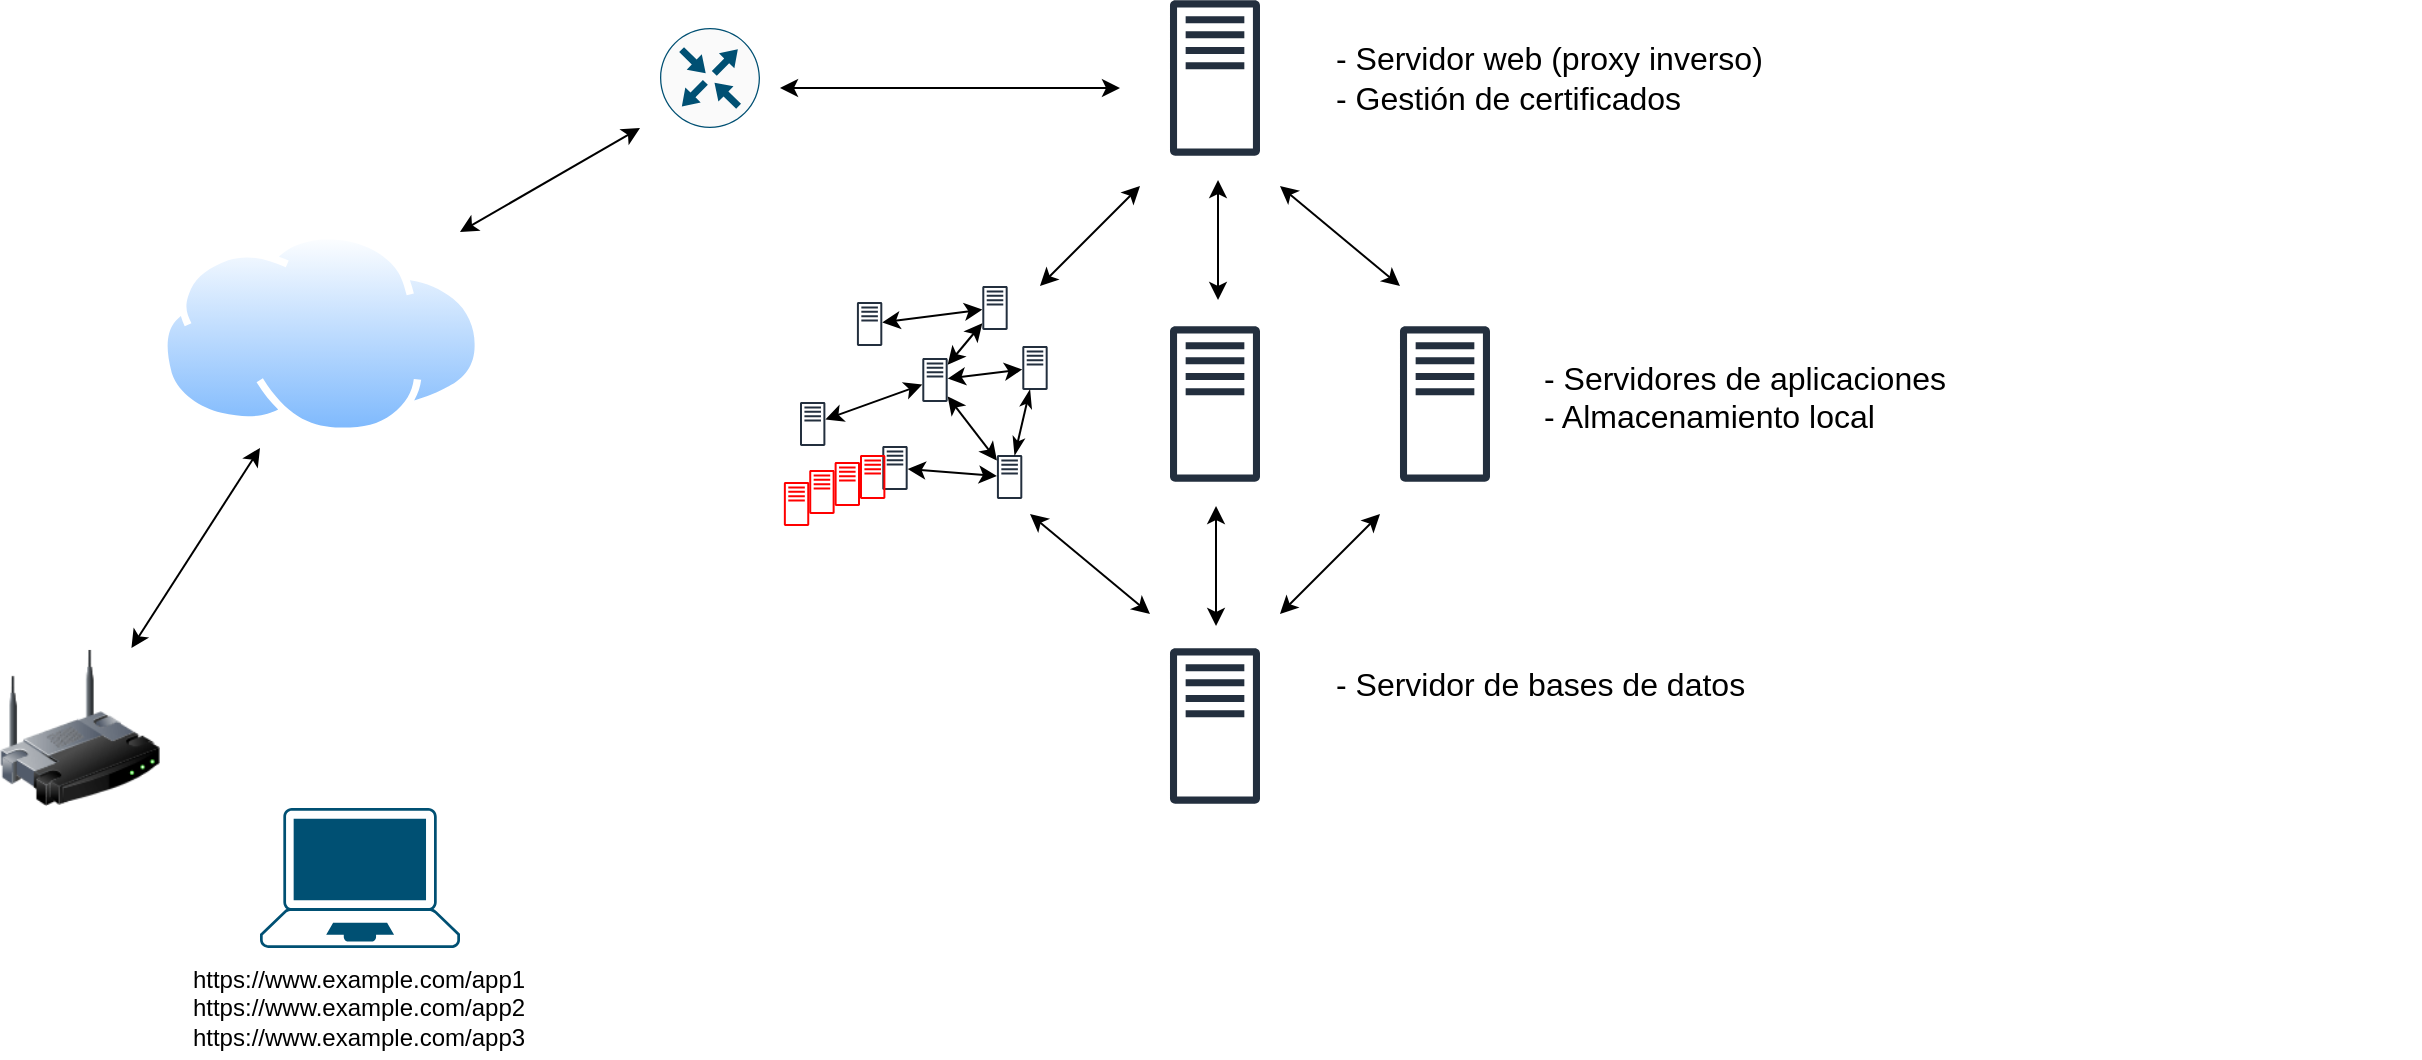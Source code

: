 <mxfile version="14.4.8" type="device"><diagram id="_iw5FYlWE8W93IZhSCup" name="Page-1"><mxGraphModel dx="1646" dy="1011" grid="1" gridSize="10" guides="1" tooltips="1" connect="1" arrows="1" fold="1" page="1" pageScale="1" pageWidth="1169" pageHeight="827" math="0" shadow="0"><root><mxCell id="0"/><mxCell id="1" parent="0"/><mxCell id="tMcyOFPm4zsBHrR0b8Am-1" value="" style="aspect=fixed;perimeter=ellipsePerimeter;html=1;align=center;shadow=0;dashed=0;spacingTop=3;image;image=img/lib/active_directory/internet_cloud.svg;" parent="1" vertex="1"><mxGeometry x="130" y="273" width="161.11" height="101.5" as="geometry"/></mxCell><mxCell id="tMcyOFPm4zsBHrR0b8Am-2" value="" style="points=[[0.13,0.02,0],[0.5,0,0],[0.87,0.02,0],[0.885,0.4,0],[0.985,0.985,0],[0.5,1,0],[0.015,0.985,0],[0.115,0.4,0]];verticalLabelPosition=bottom;html=1;verticalAlign=top;aspect=fixed;align=center;pointerEvents=1;shape=mxgraph.cisco19.laptop;fillColor=#005073;strokeColor=none;" parent="1" vertex="1"><mxGeometry x="179.995" y="561" width="100" height="70" as="geometry"/></mxCell><mxCell id="tMcyOFPm4zsBHrR0b8Am-3" value="" style="outlineConnect=0;fontColor=#232F3E;gradientColor=none;fillColor=#232F3E;strokeColor=none;dashed=0;verticalLabelPosition=bottom;verticalAlign=top;align=center;html=1;fontSize=12;fontStyle=0;aspect=fixed;pointerEvents=1;shape=mxgraph.aws4.traditional_server;" parent="1" vertex="1"><mxGeometry x="634.995" y="157" width="45" height="78" as="geometry"/></mxCell><mxCell id="tMcyOFPm4zsBHrR0b8Am-4" value="" style="endArrow=classic;startArrow=classic;html=1;" parent="1" source="tMcyOFPm4zsBHrR0b8Am-9" edge="1"><mxGeometry width="50" height="50" relative="1" as="geometry"><mxPoint x="180" y="451" as="sourcePoint"/><mxPoint x="180" y="381" as="targetPoint"/></mxGeometry></mxCell><mxCell id="tMcyOFPm4zsBHrR0b8Am-6" value="" style="endArrow=classic;startArrow=classic;html=1;" parent="1" edge="1"><mxGeometry width="50" height="50" relative="1" as="geometry"><mxPoint x="279.99" y="273" as="sourcePoint"/><mxPoint x="370" y="221" as="targetPoint"/></mxGeometry></mxCell><mxCell id="tMcyOFPm4zsBHrR0b8Am-7" value="&lt;div&gt;https://www.example.com/app1&lt;/div&gt;&lt;div&gt;https://www.example.com/app2&lt;/div&gt;&lt;div&gt;https://www.example.com/app3&lt;br&gt;&lt;/div&gt;" style="text;html=1;resizable=0;autosize=1;align=center;verticalAlign=middle;points=[];fillColor=none;strokeColor=none;rounded=0;" parent="1" vertex="1"><mxGeometry x="124" y="636" width="210" height="50" as="geometry"/></mxCell><mxCell id="tMcyOFPm4zsBHrR0b8Am-8" value="" style="points=[[0.5,0,0],[1,0.5,0],[0.5,1,0],[0,0.5,0],[0.145,0.145,0],[0.856,0.145,0],[0.855,0.856,0],[0.145,0.855,0]];verticalLabelPosition=bottom;html=1;verticalAlign=top;aspect=fixed;align=center;pointerEvents=1;shape=mxgraph.cisco19.rect;prIcon=router;fillColor=#FAFAFA;strokeColor=#005073;" parent="1" vertex="1"><mxGeometry x="380" y="171" width="50" height="50" as="geometry"/></mxCell><mxCell id="tMcyOFPm4zsBHrR0b8Am-9" value="" style="image;html=1;image=img/lib/clip_art/networking/Wireless_Router_128x128.png" parent="1" vertex="1"><mxGeometry x="50" y="481" width="80" height="80" as="geometry"/></mxCell><mxCell id="tMcyOFPm4zsBHrR0b8Am-16" value="" style="endArrow=classic;startArrow=classic;html=1;" parent="1" edge="1"><mxGeometry width="50" height="50" relative="1" as="geometry"><mxPoint x="440" y="201" as="sourcePoint"/><mxPoint x="610" y="201" as="targetPoint"/></mxGeometry></mxCell><mxCell id="tMcyOFPm4zsBHrR0b8Am-17" value="&lt;div style=&quot;font-size: 16px&quot;&gt;&lt;font style=&quot;font-size: 16px&quot;&gt;- Servidor web (proxy inverso)&lt;br&gt;&lt;/font&gt;&lt;/div&gt;&lt;div style=&quot;font-size: 16px&quot;&gt;&lt;font style=&quot;font-size: 16px&quot;&gt;- Gestión de certificados&lt;br&gt;&lt;/font&gt;&lt;/div&gt;" style="text;html=1;resizable=0;autosize=1;align=left;verticalAlign=middle;points=[];fillColor=none;strokeColor=none;rounded=0;" parent="1" vertex="1"><mxGeometry x="716" y="181" width="260" height="30" as="geometry"/></mxCell><mxCell id="tMcyOFPm4zsBHrR0b8Am-20" value="" style="outlineConnect=0;fontColor=#232F3E;gradientColor=none;fillColor=#232F3E;strokeColor=none;dashed=0;verticalLabelPosition=bottom;verticalAlign=top;align=center;html=1;fontSize=12;fontStyle=0;aspect=fixed;pointerEvents=1;shape=mxgraph.aws4.traditional_server;" parent="1" vertex="1"><mxGeometry x="634.995" y="481" width="45" height="78" as="geometry"/></mxCell><mxCell id="tMcyOFPm4zsBHrR0b8Am-21" value="&lt;div style=&quot;font-size: 16px&quot;&gt;&lt;font style=&quot;font-size: 16px&quot;&gt;- Servidor de bases de datos&lt;/font&gt;&lt;/div&gt;" style="text;whiteSpace=wrap;html=1;" parent="1" vertex="1"><mxGeometry x="716" y="483" width="260" height="30" as="geometry"/></mxCell><mxCell id="tMcyOFPm4zsBHrR0b8Am-22" value="" style="endArrow=classic;startArrow=classic;html=1;" parent="1" edge="1"><mxGeometry width="50" height="50" relative="1" as="geometry"><mxPoint x="659.01" y="307" as="sourcePoint"/><mxPoint x="659.01" y="247" as="targetPoint"/></mxGeometry></mxCell><mxCell id="tMcyOFPm4zsBHrR0b8Am-23" value="" style="outlineConnect=0;fontColor=#232F3E;gradientColor=none;fillColor=#232F3E;strokeColor=none;dashed=0;verticalLabelPosition=bottom;verticalAlign=top;align=center;html=1;fontSize=12;fontStyle=0;aspect=fixed;pointerEvents=1;shape=mxgraph.aws4.traditional_server;" parent="1" vertex="1"><mxGeometry x="541.15" y="300" width="12.69" height="22" as="geometry"/></mxCell><mxCell id="tMcyOFPm4zsBHrR0b8Am-24" value="" style="outlineConnect=0;fontColor=#232F3E;gradientColor=none;fillColor=#232F3E;strokeColor=none;dashed=0;verticalLabelPosition=bottom;verticalAlign=top;align=center;html=1;fontSize=12;fontStyle=0;aspect=fixed;pointerEvents=1;shape=mxgraph.aws4.traditional_server;" parent="1" vertex="1"><mxGeometry x="635" y="320" width="45" height="78" as="geometry"/></mxCell><mxCell id="tMcyOFPm4zsBHrR0b8Am-25" value="" style="outlineConnect=0;fontColor=#232F3E;gradientColor=none;fillColor=#232F3E;strokeColor=none;dashed=0;verticalLabelPosition=bottom;verticalAlign=top;align=center;html=1;fontSize=12;fontStyle=0;aspect=fixed;pointerEvents=1;shape=mxgraph.aws4.traditional_server;" parent="1" vertex="1"><mxGeometry x="749.995" y="320" width="45" height="78" as="geometry"/></mxCell><mxCell id="tMcyOFPm4zsBHrR0b8Am-26" value="" style="endArrow=classic;startArrow=classic;html=1;" parent="1" edge="1"><mxGeometry width="50" height="50" relative="1" as="geometry"><mxPoint x="658.01" y="470" as="sourcePoint"/><mxPoint x="658.01" y="410" as="targetPoint"/></mxGeometry></mxCell><mxCell id="tMcyOFPm4zsBHrR0b8Am-27" value="" style="endArrow=classic;startArrow=classic;html=1;" parent="1" edge="1"><mxGeometry width="50" height="50" relative="1" as="geometry"><mxPoint x="570" y="300" as="sourcePoint"/><mxPoint x="620" y="250" as="targetPoint"/></mxGeometry></mxCell><mxCell id="tMcyOFPm4zsBHrR0b8Am-28" value="" style="endArrow=classic;startArrow=classic;html=1;" parent="1" edge="1"><mxGeometry width="50" height="50" relative="1" as="geometry"><mxPoint x="749.99" y="300" as="sourcePoint"/><mxPoint x="689.99" y="250" as="targetPoint"/></mxGeometry></mxCell><mxCell id="tMcyOFPm4zsBHrR0b8Am-29" value="&lt;div style=&quot;font-size: 16px&quot;&gt;&lt;font style=&quot;font-size: 16px&quot;&gt;- Servidores de aplicaciones&lt;/font&gt;&lt;/div&gt;&lt;div style=&quot;font-size: 16px&quot;&gt;&lt;font style=&quot;font-size: 16px&quot;&gt;- Almacenamiento local&lt;br&gt;&lt;/font&gt;&lt;/div&gt;" style="text;whiteSpace=wrap;html=1;" parent="1" vertex="1"><mxGeometry x="820" y="330" width="440" height="30" as="geometry"/></mxCell><mxCell id="tMcyOFPm4zsBHrR0b8Am-30" value="" style="endArrow=classic;startArrow=classic;html=1;" parent="1" edge="1"><mxGeometry width="50" height="50" relative="1" as="geometry"><mxPoint x="690" y="464" as="sourcePoint"/><mxPoint x="740" y="414" as="targetPoint"/></mxGeometry></mxCell><mxCell id="tMcyOFPm4zsBHrR0b8Am-31" value="" style="endArrow=classic;startArrow=classic;html=1;" parent="1" edge="1"><mxGeometry width="50" height="50" relative="1" as="geometry"><mxPoint x="625.0" y="464" as="sourcePoint"/><mxPoint x="565.0" y="414" as="targetPoint"/></mxGeometry></mxCell><mxCell id="XmUVGO1t5C8wW_1ND43A-1" value="" style="outlineConnect=0;fontColor=#232F3E;gradientColor=none;fillColor=#232F3E;strokeColor=none;dashed=0;verticalLabelPosition=bottom;verticalAlign=top;align=center;html=1;fontSize=12;fontStyle=0;aspect=fixed;pointerEvents=1;shape=mxgraph.aws4.traditional_server;" parent="1" vertex="1"><mxGeometry x="478.46" y="308" width="12.69" height="22" as="geometry"/></mxCell><mxCell id="XmUVGO1t5C8wW_1ND43A-2" value="" style="outlineConnect=0;fontColor=#232F3E;gradientColor=none;fillColor=#232F3E;strokeColor=none;dashed=0;verticalLabelPosition=bottom;verticalAlign=top;align=center;html=1;fontSize=12;fontStyle=0;aspect=fixed;pointerEvents=1;shape=mxgraph.aws4.traditional_server;" parent="1" vertex="1"><mxGeometry x="450" y="358" width="12.69" height="22" as="geometry"/></mxCell><mxCell id="XmUVGO1t5C8wW_1ND43A-3" value="" style="outlineConnect=0;fontColor=#232F3E;gradientColor=none;fillColor=#232F3E;strokeColor=none;dashed=0;verticalLabelPosition=bottom;verticalAlign=top;align=center;html=1;fontSize=12;fontStyle=0;aspect=fixed;pointerEvents=1;shape=mxgraph.aws4.traditional_server;" parent="1" vertex="1"><mxGeometry x="491.15" y="380" width="12.69" height="22" as="geometry"/></mxCell><mxCell id="XmUVGO1t5C8wW_1ND43A-4" value="" style="outlineConnect=0;fontColor=#232F3E;gradientColor=none;fillColor=#232F3E;strokeColor=none;dashed=0;verticalLabelPosition=bottom;verticalAlign=top;align=center;html=1;fontSize=12;fontStyle=0;aspect=fixed;pointerEvents=1;shape=mxgraph.aws4.traditional_server;" parent="1" vertex="1"><mxGeometry x="511.15" y="336" width="12.69" height="22" as="geometry"/></mxCell><mxCell id="XmUVGO1t5C8wW_1ND43A-5" value="" style="outlineConnect=0;fontColor=#232F3E;gradientColor=none;fillColor=#232F3E;strokeColor=none;dashed=0;verticalLabelPosition=bottom;verticalAlign=top;align=center;html=1;fontSize=12;fontStyle=0;aspect=fixed;pointerEvents=1;shape=mxgraph.aws4.traditional_server;" parent="1" vertex="1"><mxGeometry x="548.46" y="384.5" width="12.69" height="22" as="geometry"/></mxCell><mxCell id="XmUVGO1t5C8wW_1ND43A-6" value="" style="outlineConnect=0;fontColor=#232F3E;gradientColor=none;fillColor=#232F3E;strokeColor=none;dashed=0;verticalLabelPosition=bottom;verticalAlign=top;align=center;html=1;fontSize=12;fontStyle=0;aspect=fixed;pointerEvents=1;shape=mxgraph.aws4.traditional_server;" parent="1" vertex="1"><mxGeometry x="561.15" y="330" width="12.69" height="22" as="geometry"/></mxCell><mxCell id="XmUVGO1t5C8wW_1ND43A-7" value="" style="endArrow=classicThin;startArrow=classicThin;html=1;endFill=1;startFill=1;" parent="1" source="XmUVGO1t5C8wW_1ND43A-5" target="XmUVGO1t5C8wW_1ND43A-6" edge="1"><mxGeometry width="50" height="50" relative="1" as="geometry"><mxPoint x="541.15" y="440" as="sourcePoint"/><mxPoint x="591.15" y="390" as="targetPoint"/></mxGeometry></mxCell><mxCell id="XmUVGO1t5C8wW_1ND43A-8" value="" style="endArrow=classic;startArrow=classic;html=1;" parent="1" source="XmUVGO1t5C8wW_1ND43A-4" target="tMcyOFPm4zsBHrR0b8Am-23" edge="1"><mxGeometry width="50" height="50" relative="1" as="geometry"><mxPoint x="541.15" y="440" as="sourcePoint"/><mxPoint x="591.15" y="390" as="targetPoint"/></mxGeometry></mxCell><mxCell id="XmUVGO1t5C8wW_1ND43A-9" value="" style="endArrow=classic;startArrow=classic;html=1;" parent="1" source="XmUVGO1t5C8wW_1ND43A-3" target="XmUVGO1t5C8wW_1ND43A-5" edge="1"><mxGeometry width="50" height="50" relative="1" as="geometry"><mxPoint x="541.15" y="440" as="sourcePoint"/><mxPoint x="591.15" y="390" as="targetPoint"/></mxGeometry></mxCell><mxCell id="XmUVGO1t5C8wW_1ND43A-10" value="" style="endArrow=classic;startArrow=classic;html=1;" parent="1" source="XmUVGO1t5C8wW_1ND43A-4" target="XmUVGO1t5C8wW_1ND43A-6" edge="1"><mxGeometry width="50" height="50" relative="1" as="geometry"><mxPoint x="541.15" y="440" as="sourcePoint"/><mxPoint x="591.15" y="390" as="targetPoint"/></mxGeometry></mxCell><mxCell id="XmUVGO1t5C8wW_1ND43A-11" value="" style="endArrow=classic;startArrow=classic;html=1;" parent="1" source="XmUVGO1t5C8wW_1ND43A-5" target="XmUVGO1t5C8wW_1ND43A-4" edge="1"><mxGeometry width="50" height="50" relative="1" as="geometry"><mxPoint x="541.15" y="440" as="sourcePoint"/><mxPoint x="591.15" y="390" as="targetPoint"/></mxGeometry></mxCell><mxCell id="XmUVGO1t5C8wW_1ND43A-12" value="" style="endArrow=classic;startArrow=classic;html=1;" parent="1" source="tMcyOFPm4zsBHrR0b8Am-23" target="XmUVGO1t5C8wW_1ND43A-1" edge="1"><mxGeometry width="50" height="50" relative="1" as="geometry"><mxPoint x="541.15" y="440" as="sourcePoint"/><mxPoint x="591.15" y="390" as="targetPoint"/></mxGeometry></mxCell><mxCell id="XmUVGO1t5C8wW_1ND43A-13" value="" style="endArrow=classic;startArrow=classic;html=1;" parent="1" source="XmUVGO1t5C8wW_1ND43A-2" target="XmUVGO1t5C8wW_1ND43A-4" edge="1"><mxGeometry width="50" height="50" relative="1" as="geometry"><mxPoint x="541.15" y="440" as="sourcePoint"/><mxPoint x="591.15" y="390" as="targetPoint"/></mxGeometry></mxCell><mxCell id="XmUVGO1t5C8wW_1ND43A-17" value="" style="outlineConnect=0;fontColor=#232F3E;gradientColor=none;strokeColor=none;dashed=0;verticalLabelPosition=bottom;verticalAlign=top;align=center;html=1;fontSize=12;fontStyle=0;aspect=fixed;pointerEvents=1;shape=mxgraph.aws4.traditional_server;fillColor=#FF0000;strokeWidth=3;" parent="1" vertex="1"><mxGeometry x="480" y="384.5" width="12.69" height="22" as="geometry"/></mxCell><mxCell id="XmUVGO1t5C8wW_1ND43A-18" value="" style="outlineConnect=0;fontColor=#232F3E;gradientColor=none;strokeColor=none;dashed=0;verticalLabelPosition=bottom;verticalAlign=top;align=center;html=1;fontSize=12;fontStyle=0;aspect=fixed;pointerEvents=1;shape=mxgraph.aws4.traditional_server;fillColor=#FF0000;strokeWidth=3;" parent="1" vertex="1"><mxGeometry x="467.31" y="388" width="12.69" height="22" as="geometry"/></mxCell><mxCell id="XmUVGO1t5C8wW_1ND43A-19" value="" style="outlineConnect=0;fontColor=#232F3E;gradientColor=none;strokeColor=none;dashed=0;verticalLabelPosition=bottom;verticalAlign=top;align=center;html=1;fontSize=12;fontStyle=0;aspect=fixed;pointerEvents=1;shape=mxgraph.aws4.traditional_server;fillColor=#FF0000;strokeWidth=3;" parent="1" vertex="1"><mxGeometry x="454.62" y="392" width="12.69" height="22" as="geometry"/></mxCell><mxCell id="XmUVGO1t5C8wW_1ND43A-20" value="" style="outlineConnect=0;fontColor=#232F3E;gradientColor=none;strokeColor=none;dashed=0;verticalLabelPosition=bottom;verticalAlign=top;align=center;html=1;fontSize=12;fontStyle=0;aspect=fixed;pointerEvents=1;shape=mxgraph.aws4.traditional_server;fillColor=#FF0000;strokeWidth=3;" parent="1" vertex="1"><mxGeometry x="441.93" y="398" width="12.69" height="22" as="geometry"/></mxCell></root></mxGraphModel></diagram></mxfile>